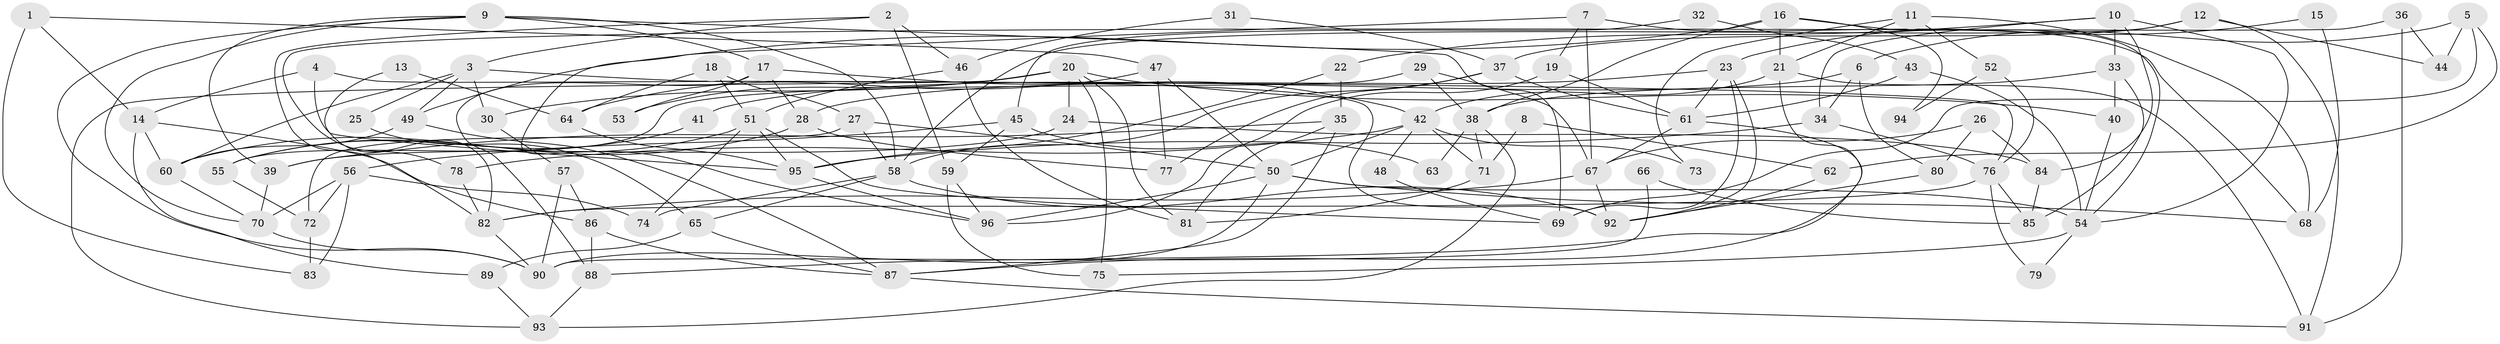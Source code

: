 // coarse degree distribution, {5: 0.16666666666666666, 8: 0.10606060606060606, 3: 0.21212121212121213, 4: 0.13636363636363635, 6: 0.09090909090909091, 7: 0.13636363636363635, 2: 0.13636363636363635, 10: 0.015151515151515152}
// Generated by graph-tools (version 1.1) at 2025/52/02/27/25 19:52:04]
// undirected, 96 vertices, 192 edges
graph export_dot {
graph [start="1"]
  node [color=gray90,style=filled];
  1;
  2;
  3;
  4;
  5;
  6;
  7;
  8;
  9;
  10;
  11;
  12;
  13;
  14;
  15;
  16;
  17;
  18;
  19;
  20;
  21;
  22;
  23;
  24;
  25;
  26;
  27;
  28;
  29;
  30;
  31;
  32;
  33;
  34;
  35;
  36;
  37;
  38;
  39;
  40;
  41;
  42;
  43;
  44;
  45;
  46;
  47;
  48;
  49;
  50;
  51;
  52;
  53;
  54;
  55;
  56;
  57;
  58;
  59;
  60;
  61;
  62;
  63;
  64;
  65;
  66;
  67;
  68;
  69;
  70;
  71;
  72;
  73;
  74;
  75;
  76;
  77;
  78;
  79;
  80;
  81;
  82;
  83;
  84;
  85;
  86;
  87;
  88;
  89;
  90;
  91;
  92;
  93;
  94;
  95;
  96;
  1 -- 47;
  1 -- 14;
  1 -- 83;
  2 -- 3;
  2 -- 82;
  2 -- 46;
  2 -- 59;
  3 -- 60;
  3 -- 76;
  3 -- 25;
  3 -- 30;
  3 -- 49;
  4 -- 14;
  4 -- 92;
  4 -- 95;
  5 -- 44;
  5 -- 69;
  5 -- 6;
  5 -- 62;
  6 -- 34;
  6 -- 41;
  6 -- 80;
  7 -- 96;
  7 -- 67;
  7 -- 19;
  7 -- 68;
  8 -- 62;
  8 -- 71;
  9 -- 39;
  9 -- 70;
  9 -- 17;
  9 -- 58;
  9 -- 69;
  9 -- 90;
  10 -- 54;
  10 -- 22;
  10 -- 33;
  10 -- 34;
  10 -- 84;
  11 -- 68;
  11 -- 21;
  11 -- 52;
  11 -- 73;
  12 -- 58;
  12 -- 91;
  12 -- 37;
  12 -- 44;
  13 -- 64;
  13 -- 82;
  14 -- 89;
  14 -- 86;
  14 -- 60;
  15 -- 68;
  15 -- 23;
  16 -- 54;
  16 -- 49;
  16 -- 21;
  16 -- 38;
  16 -- 94;
  17 -- 42;
  17 -- 28;
  17 -- 53;
  17 -- 88;
  18 -- 27;
  18 -- 64;
  18 -- 51;
  19 -- 61;
  19 -- 96;
  20 -- 81;
  20 -- 40;
  20 -- 24;
  20 -- 30;
  20 -- 53;
  20 -- 75;
  20 -- 93;
  21 -- 88;
  21 -- 42;
  21 -- 91;
  22 -- 95;
  22 -- 35;
  23 -- 61;
  23 -- 28;
  23 -- 69;
  23 -- 92;
  24 -- 84;
  24 -- 39;
  25 -- 65;
  26 -- 67;
  26 -- 80;
  26 -- 84;
  27 -- 58;
  27 -- 50;
  27 -- 72;
  28 -- 60;
  28 -- 77;
  29 -- 38;
  29 -- 55;
  29 -- 67;
  30 -- 57;
  31 -- 37;
  31 -- 46;
  32 -- 43;
  32 -- 45;
  33 -- 85;
  33 -- 38;
  33 -- 40;
  34 -- 95;
  34 -- 76;
  35 -- 87;
  35 -- 81;
  35 -- 39;
  36 -- 78;
  36 -- 91;
  36 -- 44;
  37 -- 58;
  37 -- 61;
  37 -- 77;
  38 -- 63;
  38 -- 71;
  38 -- 93;
  39 -- 70;
  40 -- 54;
  41 -- 55;
  42 -- 50;
  42 -- 48;
  42 -- 71;
  42 -- 73;
  42 -- 78;
  43 -- 61;
  43 -- 54;
  45 -- 59;
  45 -- 56;
  45 -- 63;
  46 -- 51;
  46 -- 81;
  47 -- 50;
  47 -- 77;
  47 -- 64;
  48 -- 69;
  49 -- 60;
  49 -- 87;
  50 -- 90;
  50 -- 96;
  50 -- 54;
  50 -- 68;
  51 -- 69;
  51 -- 55;
  51 -- 74;
  51 -- 95;
  52 -- 76;
  52 -- 94;
  54 -- 75;
  54 -- 79;
  55 -- 72;
  56 -- 70;
  56 -- 83;
  56 -- 72;
  56 -- 74;
  57 -- 86;
  57 -- 90;
  58 -- 74;
  58 -- 65;
  58 -- 92;
  59 -- 96;
  59 -- 75;
  60 -- 70;
  61 -- 67;
  61 -- 87;
  62 -- 92;
  64 -- 95;
  65 -- 87;
  65 -- 89;
  66 -- 90;
  66 -- 85;
  67 -- 92;
  67 -- 82;
  70 -- 90;
  71 -- 81;
  72 -- 83;
  76 -- 82;
  76 -- 79;
  76 -- 85;
  78 -- 82;
  80 -- 92;
  82 -- 90;
  84 -- 85;
  86 -- 88;
  86 -- 87;
  87 -- 91;
  88 -- 93;
  89 -- 93;
  95 -- 96;
}
